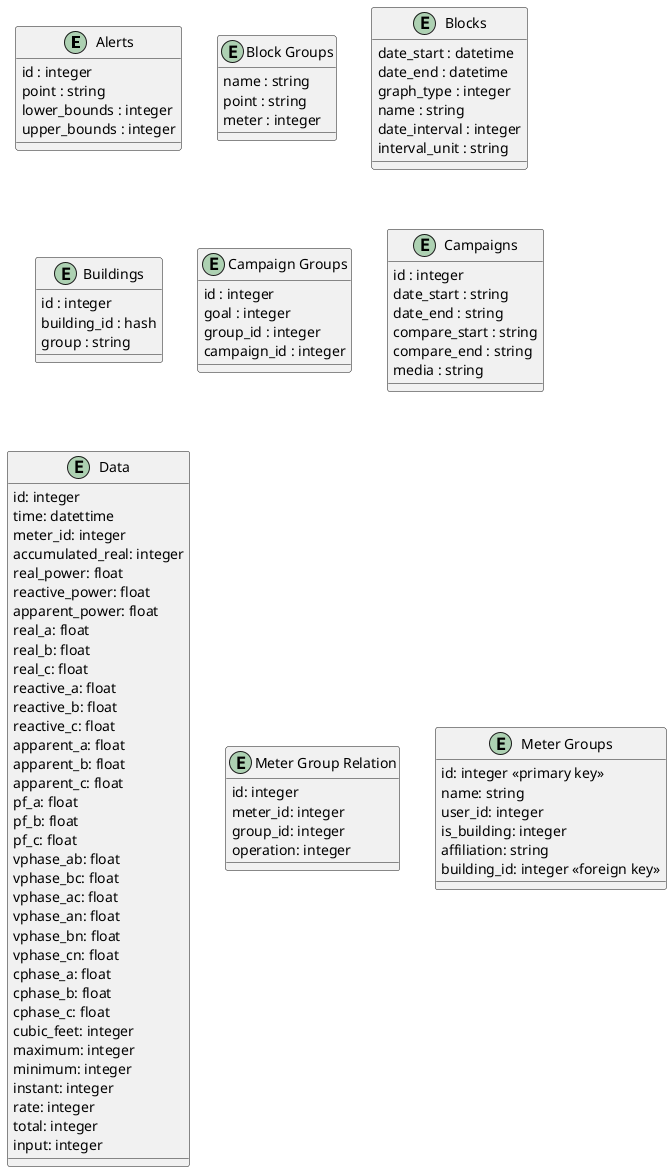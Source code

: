 @startuml RDS

entity "Alerts" as alerts {
  id : integer
  point : string
  lower_bounds : integer
  upper_bounds : integer
}

entity "Block Groups" as block_groups {
  name : string
  point : string
  meter : integer
}

entity "Blocks" as blocks {
  date_start : datetime
  date_end : datetime
  graph_type : integer
  name : string
  date_interval : integer
  interval_unit : string
} 

entity "Buildings" as buildings {
  id : integer
  building_id : hash
  group : string
}

entity "Campaign Groups" as campaign_groups {
  id : integer
  goal : integer
  group_id : integer
  campaign_id : integer
}

entity "Campaigns" as campaigns {
  id : integer
  date_start : string
  date_end : string
  compare_start : string
  compare_end : string
  media : string
}

entity "Data" as data {
  id: integer
  time: datettime
  meter_id: integer
  accumulated_real: integer
  real_power: float
  reactive_power: float
  apparent_power: float
  real_a: float
  real_b: float
  real_c: float
  reactive_a: float
  reactive_b: float
  reactive_c: float
  apparent_a: float
  apparent_b: float
  apparent_c: float
  pf_a: float
  pf_b: float
  pf_c: float
  vphase_ab: float
  vphase_bc: float
  vphase_ac: float
  vphase_an: float
  vphase_bn: float
  vphase_cn: float
  cphase_a: float
  cphase_b: float
  cphase_c: float
  cubic_feet: integer
  maximum: integer
  minimum: integer
  instant: integer
  rate: integer
  total: integer
  input: integer
}

entity "Meter Group Relation" as meter_group_relation {
  id: integer
  meter_id: integer
  group_id: integer
  operation: integer
}

entity "Meter Groups" as meter_groups {
  id: integer <<primary key>>
  name: string
  user_id: integer
  is_building: integer
  affiliation: string
  building_id: integer <<foreign key>>

}
@enduml
